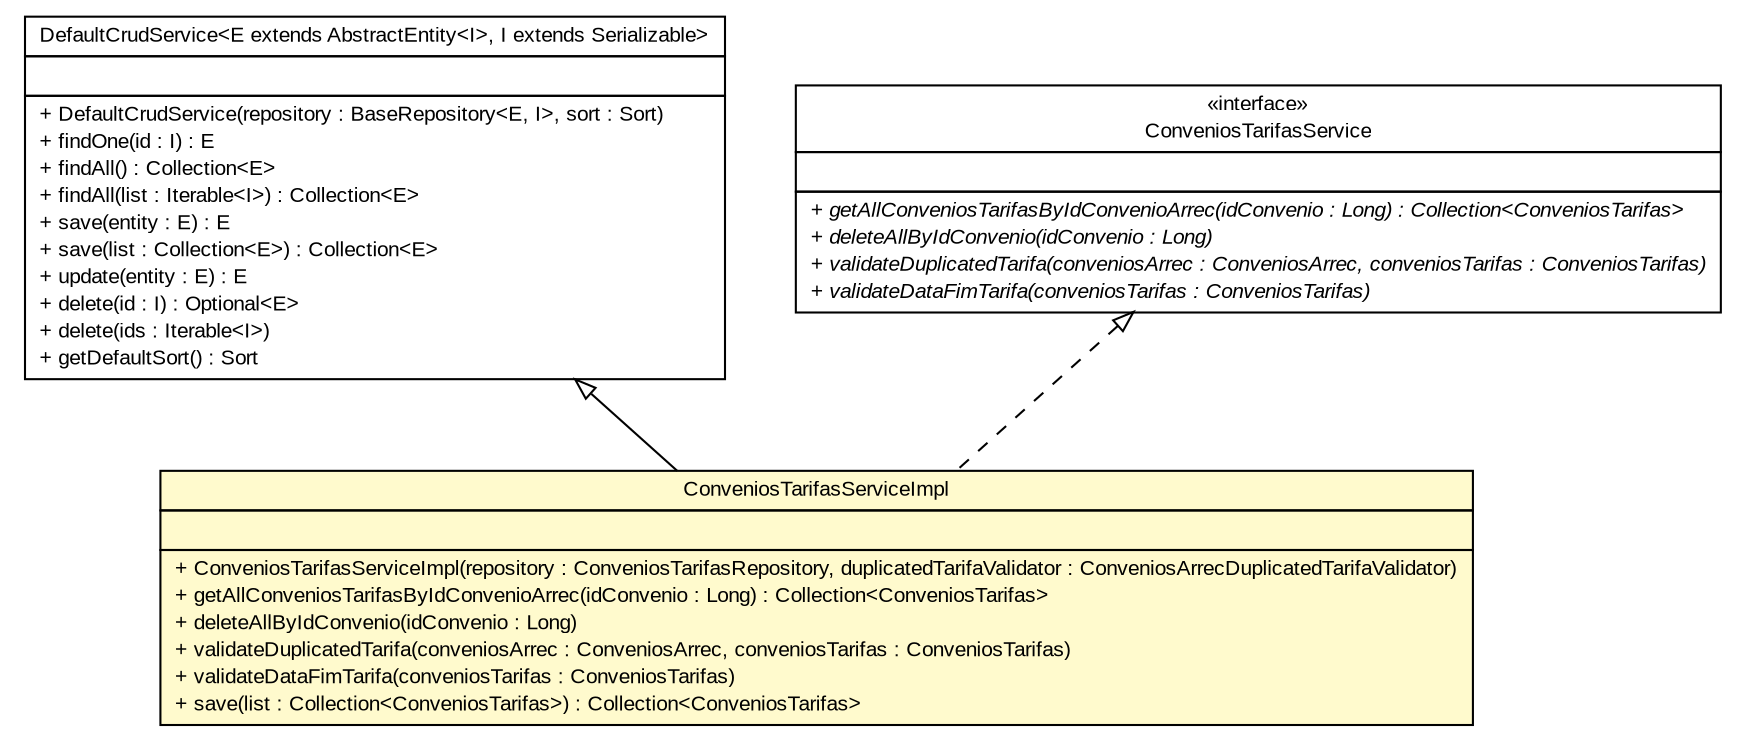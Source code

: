 #!/usr/local/bin/dot
#
# Class diagram 
# Generated by UMLGraph version R5_6 (http://www.umlgraph.org/)
#

digraph G {
	edge [fontname="arial",fontsize=10,labelfontname="arial",labelfontsize=10];
	node [fontname="arial",fontsize=10,shape=plaintext];
	nodesep=0.25;
	ranksep=0.5;
	// br.gov.to.sefaz.business.service.impl.DefaultCrudService<E extends br.gov.to.sefaz.persistence.entity.AbstractEntity<I>, I extends java.io.Serializable>
	c76441 [label=<<table title="br.gov.to.sefaz.business.service.impl.DefaultCrudService" border="0" cellborder="1" cellspacing="0" cellpadding="2" port="p" href="../../../../../business/service/impl/DefaultCrudService.html">
		<tr><td><table border="0" cellspacing="0" cellpadding="1">
<tr><td align="center" balign="center"> DefaultCrudService&lt;E extends AbstractEntity&lt;I&gt;, I extends Serializable&gt; </td></tr>
		</table></td></tr>
		<tr><td><table border="0" cellspacing="0" cellpadding="1">
<tr><td align="left" balign="left">  </td></tr>
		</table></td></tr>
		<tr><td><table border="0" cellspacing="0" cellpadding="1">
<tr><td align="left" balign="left"> + DefaultCrudService(repository : BaseRepository&lt;E, I&gt;, sort : Sort) </td></tr>
<tr><td align="left" balign="left"> + findOne(id : I) : E </td></tr>
<tr><td align="left" balign="left"> + findAll() : Collection&lt;E&gt; </td></tr>
<tr><td align="left" balign="left"> + findAll(list : Iterable&lt;I&gt;) : Collection&lt;E&gt; </td></tr>
<tr><td align="left" balign="left"> + save(entity : E) : E </td></tr>
<tr><td align="left" balign="left"> + save(list : Collection&lt;E&gt;) : Collection&lt;E&gt; </td></tr>
<tr><td align="left" balign="left"> + update(entity : E) : E </td></tr>
<tr><td align="left" balign="left"> + delete(id : I) : Optional&lt;E&gt; </td></tr>
<tr><td align="left" balign="left"> + delete(ids : Iterable&lt;I&gt;) </td></tr>
<tr><td align="left" balign="left"> + getDefaultSort() : Sort </td></tr>
		</table></td></tr>
		</table>>, URL="../../../../../business/service/impl/DefaultCrudService.html", fontname="arial", fontcolor="black", fontsize=10.0];
	// br.gov.to.sefaz.arr.parametros.business.service.ConveniosTarifasService
	c76654 [label=<<table title="br.gov.to.sefaz.arr.parametros.business.service.ConveniosTarifasService" border="0" cellborder="1" cellspacing="0" cellpadding="2" port="p" href="../ConveniosTarifasService.html">
		<tr><td><table border="0" cellspacing="0" cellpadding="1">
<tr><td align="center" balign="center"> &#171;interface&#187; </td></tr>
<tr><td align="center" balign="center"> ConveniosTarifasService </td></tr>
		</table></td></tr>
		<tr><td><table border="0" cellspacing="0" cellpadding="1">
<tr><td align="left" balign="left">  </td></tr>
		</table></td></tr>
		<tr><td><table border="0" cellspacing="0" cellpadding="1">
<tr><td align="left" balign="left"><font face="arial italic" point-size="10.0"> + getAllConveniosTarifasByIdConvenioArrec(idConvenio : Long) : Collection&lt;ConveniosTarifas&gt; </font></td></tr>
<tr><td align="left" balign="left"><font face="arial italic" point-size="10.0"> + deleteAllByIdConvenio(idConvenio : Long) </font></td></tr>
<tr><td align="left" balign="left"><font face="arial italic" point-size="10.0"> + validateDuplicatedTarifa(conveniosArrec : ConveniosArrec, conveniosTarifas : ConveniosTarifas) </font></td></tr>
<tr><td align="left" balign="left"><font face="arial italic" point-size="10.0"> + validateDataFimTarifa(conveniosTarifas : ConveniosTarifas) </font></td></tr>
		</table></td></tr>
		</table>>, URL="../ConveniosTarifasService.html", fontname="arial", fontcolor="black", fontsize=10.0];
	// br.gov.to.sefaz.arr.parametros.business.service.impl.ConveniosTarifasServiceImpl
	c76681 [label=<<table title="br.gov.to.sefaz.arr.parametros.business.service.impl.ConveniosTarifasServiceImpl" border="0" cellborder="1" cellspacing="0" cellpadding="2" port="p" bgcolor="lemonChiffon" href="./ConveniosTarifasServiceImpl.html">
		<tr><td><table border="0" cellspacing="0" cellpadding="1">
<tr><td align="center" balign="center"> ConveniosTarifasServiceImpl </td></tr>
		</table></td></tr>
		<tr><td><table border="0" cellspacing="0" cellpadding="1">
<tr><td align="left" balign="left">  </td></tr>
		</table></td></tr>
		<tr><td><table border="0" cellspacing="0" cellpadding="1">
<tr><td align="left" balign="left"> + ConveniosTarifasServiceImpl(repository : ConveniosTarifasRepository, duplicatedTarifaValidator : ConveniosArrecDuplicatedTarifaValidator) </td></tr>
<tr><td align="left" balign="left"> + getAllConveniosTarifasByIdConvenioArrec(idConvenio : Long) : Collection&lt;ConveniosTarifas&gt; </td></tr>
<tr><td align="left" balign="left"> + deleteAllByIdConvenio(idConvenio : Long) </td></tr>
<tr><td align="left" balign="left"> + validateDuplicatedTarifa(conveniosArrec : ConveniosArrec, conveniosTarifas : ConveniosTarifas) </td></tr>
<tr><td align="left" balign="left"> + validateDataFimTarifa(conveniosTarifas : ConveniosTarifas) </td></tr>
<tr><td align="left" balign="left"> + save(list : Collection&lt;ConveniosTarifas&gt;) : Collection&lt;ConveniosTarifas&gt; </td></tr>
		</table></td></tr>
		</table>>, URL="./ConveniosTarifasServiceImpl.html", fontname="arial", fontcolor="black", fontsize=10.0];
	//br.gov.to.sefaz.arr.parametros.business.service.impl.ConveniosTarifasServiceImpl extends br.gov.to.sefaz.business.service.impl.DefaultCrudService<br.gov.to.sefaz.arr.parametros.persistence.entity.ConveniosTarifas, java.lang.Integer>
	c76441:p -> c76681:p [dir=back,arrowtail=empty];
	//br.gov.to.sefaz.arr.parametros.business.service.impl.ConveniosTarifasServiceImpl implements br.gov.to.sefaz.arr.parametros.business.service.ConveniosTarifasService
	c76654:p -> c76681:p [dir=back,arrowtail=empty,style=dashed];
}

